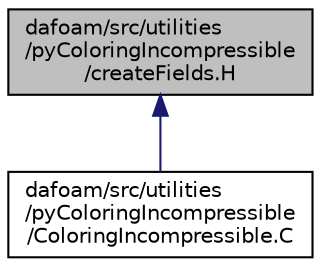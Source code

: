 digraph "dafoam/src/utilities/pyColoringIncompressible/createFields.H"
{
  bgcolor="transparent";
  edge [fontname="Helvetica",fontsize="10",labelfontname="Helvetica",labelfontsize="10"];
  node [fontname="Helvetica",fontsize="10",shape=record];
  Node2 [label="dafoam/src/utilities\l/pyColoringIncompressible\l/createFields.H",height=0.2,width=0.4,color="black", fillcolor="grey75", style="filled", fontcolor="black"];
  Node2 -> Node3 [dir="back",color="midnightblue",fontsize="10",style="solid",fontname="Helvetica"];
  Node3 [label="dafoam/src/utilities\l/pyColoringIncompressible\l/ColoringIncompressible.C",height=0.2,width=0.4,color="black",URL="$ColoringIncompressible_8C.html"];
}
